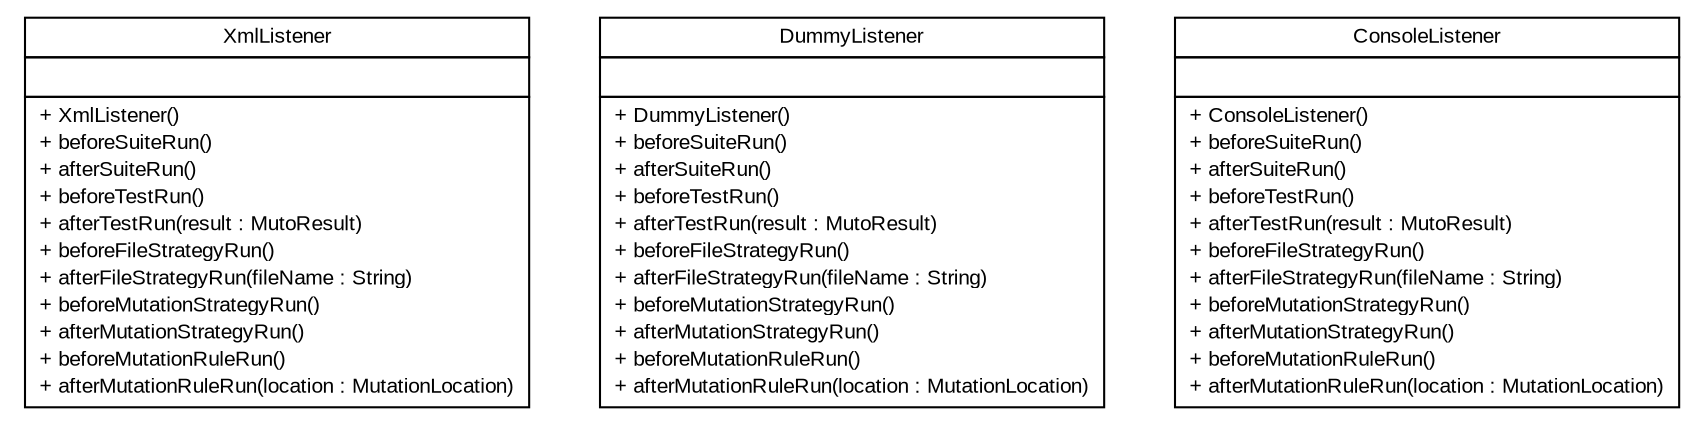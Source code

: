 #!/usr/local/bin/dot
#
# Class diagram 
# Generated by UMLGraph version R5_6 (http://www.umlgraph.org/)
#

digraph G {
	edge [fontname="arial",fontsize=10,labelfontname="arial",labelfontsize=10];
	node [fontname="arial",fontsize=10,shape=plaintext];
	nodesep=0.25;
	ranksep=0.5;
	// com.github.mkolisnyk.muto.reporter.listeners.XmlListener
	c202 [label=<<table title="com.github.mkolisnyk.muto.reporter.listeners.XmlListener" border="0" cellborder="1" cellspacing="0" cellpadding="2" port="p" href="./XmlListener.html">
		<tr><td><table border="0" cellspacing="0" cellpadding="1">
<tr><td align="center" balign="center"> XmlListener </td></tr>
		</table></td></tr>
		<tr><td><table border="0" cellspacing="0" cellpadding="1">
<tr><td align="left" balign="left">  </td></tr>
		</table></td></tr>
		<tr><td><table border="0" cellspacing="0" cellpadding="1">
<tr><td align="left" balign="left"> + XmlListener() </td></tr>
<tr><td align="left" balign="left"> + beforeSuiteRun() </td></tr>
<tr><td align="left" balign="left"> + afterSuiteRun() </td></tr>
<tr><td align="left" balign="left"> + beforeTestRun() </td></tr>
<tr><td align="left" balign="left"> + afterTestRun(result : MutoResult) </td></tr>
<tr><td align="left" balign="left"> + beforeFileStrategyRun() </td></tr>
<tr><td align="left" balign="left"> + afterFileStrategyRun(fileName : String) </td></tr>
<tr><td align="left" balign="left"> + beforeMutationStrategyRun() </td></tr>
<tr><td align="left" balign="left"> + afterMutationStrategyRun() </td></tr>
<tr><td align="left" balign="left"> + beforeMutationRuleRun() </td></tr>
<tr><td align="left" balign="left"> + afterMutationRuleRun(location : MutationLocation) </td></tr>
		</table></td></tr>
		</table>>, URL="./XmlListener.html", fontname="arial", fontcolor="black", fontsize=10.0];
	// com.github.mkolisnyk.muto.reporter.listeners.DummyListener
	c203 [label=<<table title="com.github.mkolisnyk.muto.reporter.listeners.DummyListener" border="0" cellborder="1" cellspacing="0" cellpadding="2" port="p" href="./DummyListener.html">
		<tr><td><table border="0" cellspacing="0" cellpadding="1">
<tr><td align="center" balign="center"> DummyListener </td></tr>
		</table></td></tr>
		<tr><td><table border="0" cellspacing="0" cellpadding="1">
<tr><td align="left" balign="left">  </td></tr>
		</table></td></tr>
		<tr><td><table border="0" cellspacing="0" cellpadding="1">
<tr><td align="left" balign="left"> + DummyListener() </td></tr>
<tr><td align="left" balign="left"> + beforeSuiteRun() </td></tr>
<tr><td align="left" balign="left"> + afterSuiteRun() </td></tr>
<tr><td align="left" balign="left"> + beforeTestRun() </td></tr>
<tr><td align="left" balign="left"> + afterTestRun(result : MutoResult) </td></tr>
<tr><td align="left" balign="left"> + beforeFileStrategyRun() </td></tr>
<tr><td align="left" balign="left"> + afterFileStrategyRun(fileName : String) </td></tr>
<tr><td align="left" balign="left"> + beforeMutationStrategyRun() </td></tr>
<tr><td align="left" balign="left"> + afterMutationStrategyRun() </td></tr>
<tr><td align="left" balign="left"> + beforeMutationRuleRun() </td></tr>
<tr><td align="left" balign="left"> + afterMutationRuleRun(location : MutationLocation) </td></tr>
		</table></td></tr>
		</table>>, URL="./DummyListener.html", fontname="arial", fontcolor="black", fontsize=10.0];
	// com.github.mkolisnyk.muto.reporter.listeners.ConsoleListener
	c204 [label=<<table title="com.github.mkolisnyk.muto.reporter.listeners.ConsoleListener" border="0" cellborder="1" cellspacing="0" cellpadding="2" port="p" href="./ConsoleListener.html">
		<tr><td><table border="0" cellspacing="0" cellpadding="1">
<tr><td align="center" balign="center"> ConsoleListener </td></tr>
		</table></td></tr>
		<tr><td><table border="0" cellspacing="0" cellpadding="1">
<tr><td align="left" balign="left">  </td></tr>
		</table></td></tr>
		<tr><td><table border="0" cellspacing="0" cellpadding="1">
<tr><td align="left" balign="left"> + ConsoleListener() </td></tr>
<tr><td align="left" balign="left"> + beforeSuiteRun() </td></tr>
<tr><td align="left" balign="left"> + afterSuiteRun() </td></tr>
<tr><td align="left" balign="left"> + beforeTestRun() </td></tr>
<tr><td align="left" balign="left"> + afterTestRun(result : MutoResult) </td></tr>
<tr><td align="left" balign="left"> + beforeFileStrategyRun() </td></tr>
<tr><td align="left" balign="left"> + afterFileStrategyRun(fileName : String) </td></tr>
<tr><td align="left" balign="left"> + beforeMutationStrategyRun() </td></tr>
<tr><td align="left" balign="left"> + afterMutationStrategyRun() </td></tr>
<tr><td align="left" balign="left"> + beforeMutationRuleRun() </td></tr>
<tr><td align="left" balign="left"> + afterMutationRuleRun(location : MutationLocation) </td></tr>
		</table></td></tr>
		</table>>, URL="./ConsoleListener.html", fontname="arial", fontcolor="black", fontsize=10.0];
}


